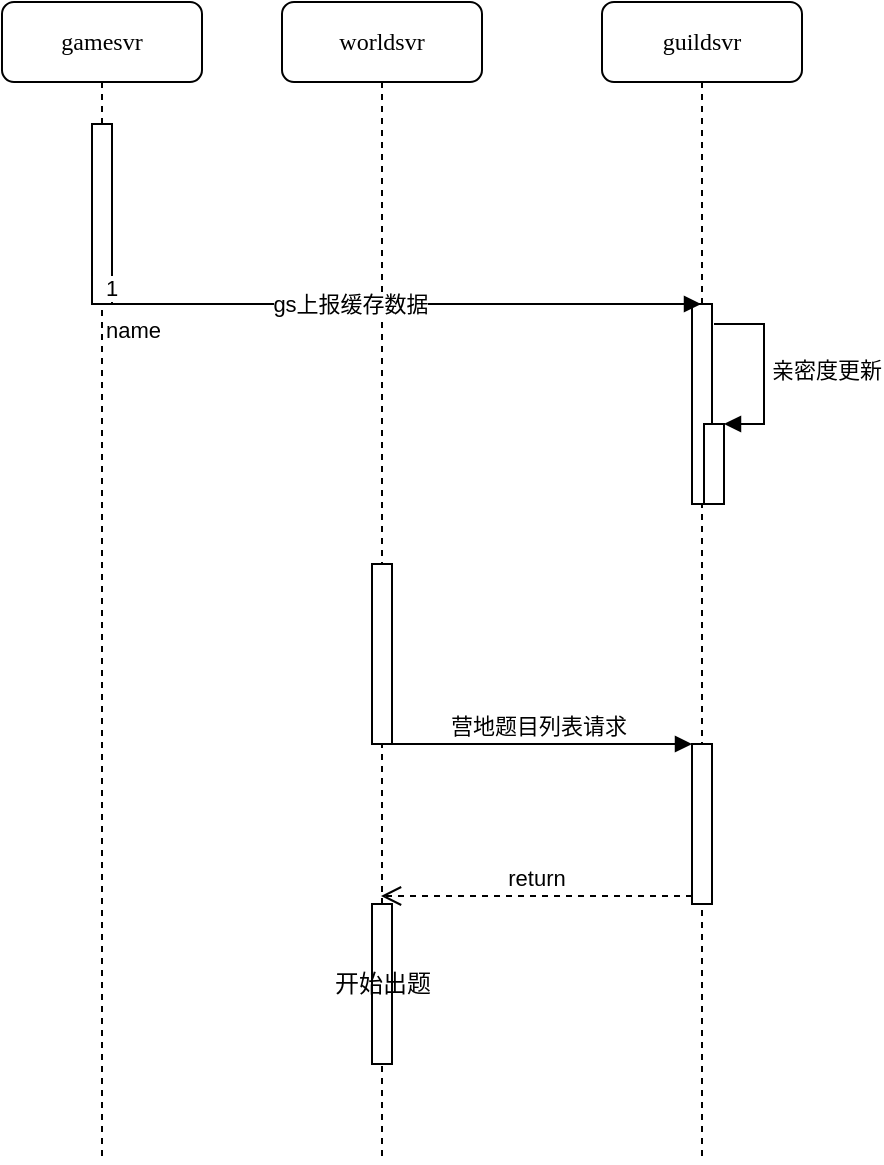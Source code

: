 <mxfile version="13.9.2" type="github">
  <diagram name="Page-1" id="13e1069c-82ec-6db2-03f1-153e76fe0fe0">
    <mxGraphModel dx="2062" dy="1122" grid="1" gridSize="10" guides="1" tooltips="1" connect="1" arrows="1" fold="1" page="1" pageScale="1" pageWidth="1100" pageHeight="850" background="#ffffff" math="0" shadow="0">
      <root>
        <mxCell id="0" />
        <mxCell id="1" parent="0" />
        <mxCell id="7baba1c4bc27f4b0-2" value="worldsvr" style="shape=umlLifeline;perimeter=lifelinePerimeter;whiteSpace=wrap;html=1;container=1;collapsible=0;recursiveResize=0;outlineConnect=0;rounded=1;shadow=0;comic=0;labelBackgroundColor=none;strokeWidth=1;fontFamily=Verdana;fontSize=12;align=center;" parent="1" vertex="1">
          <mxGeometry x="240" y="80" width="100" height="580" as="geometry" />
        </mxCell>
        <mxCell id="aI0ucFePpMLx2uMBPgBm-15" value="" style="html=1;points=[];perimeter=orthogonalPerimeter;" vertex="1" parent="7baba1c4bc27f4b0-2">
          <mxGeometry x="45" y="281" width="10" height="90" as="geometry" />
        </mxCell>
        <mxCell id="aI0ucFePpMLx2uMBPgBm-19" value="开始出题" style="html=1;points=[];perimeter=orthogonalPerimeter;" vertex="1" parent="7baba1c4bc27f4b0-2">
          <mxGeometry x="45" y="451" width="10" height="80" as="geometry" />
        </mxCell>
        <mxCell id="7baba1c4bc27f4b0-3" value="guildsvr" style="shape=umlLifeline;perimeter=lifelinePerimeter;whiteSpace=wrap;html=1;container=1;collapsible=0;recursiveResize=0;outlineConnect=0;rounded=1;shadow=0;comic=0;labelBackgroundColor=none;strokeWidth=1;fontFamily=Verdana;fontSize=12;align=center;" parent="1" vertex="1">
          <mxGeometry x="400" y="80" width="100" height="580" as="geometry" />
        </mxCell>
        <mxCell id="7baba1c4bc27f4b0-13" value="" style="html=1;points=[];perimeter=orthogonalPerimeter;rounded=0;shadow=0;comic=0;labelBackgroundColor=none;strokeWidth=1;fontFamily=Verdana;fontSize=12;align=center;" parent="7baba1c4bc27f4b0-3" vertex="1">
          <mxGeometry x="45" y="151" width="10" height="100" as="geometry" />
        </mxCell>
        <mxCell id="aI0ucFePpMLx2uMBPgBm-13" value="" style="html=1;points=[];perimeter=orthogonalPerimeter;" vertex="1" parent="7baba1c4bc27f4b0-3">
          <mxGeometry x="51" y="211" width="10" height="40" as="geometry" />
        </mxCell>
        <mxCell id="aI0ucFePpMLx2uMBPgBm-14" value="亲密度更新" style="edgeStyle=orthogonalEdgeStyle;html=1;align=left;spacingLeft=2;endArrow=block;rounded=0;entryX=1;entryY=0;" edge="1" target="aI0ucFePpMLx2uMBPgBm-13" parent="7baba1c4bc27f4b0-3">
          <mxGeometry relative="1" as="geometry">
            <mxPoint x="56" y="161" as="sourcePoint" />
            <Array as="points">
              <mxPoint x="56" y="161" />
              <mxPoint x="81" y="161" />
              <mxPoint x="81" y="211" />
            </Array>
          </mxGeometry>
        </mxCell>
        <mxCell id="aI0ucFePpMLx2uMBPgBm-16" value="" style="html=1;points=[];perimeter=orthogonalPerimeter;" vertex="1" parent="7baba1c4bc27f4b0-3">
          <mxGeometry x="45" y="371" width="10" height="80" as="geometry" />
        </mxCell>
        <mxCell id="7baba1c4bc27f4b0-8" value="gamesvr" style="shape=umlLifeline;perimeter=lifelinePerimeter;whiteSpace=wrap;html=1;container=1;collapsible=0;recursiveResize=0;outlineConnect=0;rounded=1;shadow=0;comic=0;labelBackgroundColor=none;strokeWidth=1;fontFamily=Verdana;fontSize=12;align=center;" parent="1" vertex="1">
          <mxGeometry x="100" y="80" width="100" height="580" as="geometry" />
        </mxCell>
        <mxCell id="7baba1c4bc27f4b0-9" value="" style="html=1;points=[];perimeter=orthogonalPerimeter;rounded=0;shadow=0;comic=0;labelBackgroundColor=none;strokeWidth=1;fontFamily=Verdana;fontSize=12;align=center;" parent="7baba1c4bc27f4b0-8" vertex="1">
          <mxGeometry x="45" y="61" width="10" height="90" as="geometry" />
        </mxCell>
        <mxCell id="aI0ucFePpMLx2uMBPgBm-3" value="name" style="endArrow=block;endFill=1;html=1;edgeStyle=orthogonalEdgeStyle;align=left;verticalAlign=top;" edge="1" parent="1">
          <mxGeometry x="-1" relative="1" as="geometry">
            <mxPoint x="149.5" y="231" as="sourcePoint" />
            <mxPoint x="449.5" y="231" as="targetPoint" />
            <Array as="points">
              <mxPoint x="250" y="231" />
              <mxPoint x="250" y="231" />
            </Array>
          </mxGeometry>
        </mxCell>
        <mxCell id="aI0ucFePpMLx2uMBPgBm-4" value="1" style="edgeLabel;resizable=0;html=1;align=left;verticalAlign=bottom;" connectable="0" vertex="1" parent="aI0ucFePpMLx2uMBPgBm-3">
          <mxGeometry x="-1" relative="1" as="geometry" />
        </mxCell>
        <mxCell id="aI0ucFePpMLx2uMBPgBm-5" value="gs上报缓存数据" style="edgeLabel;html=1;align=center;verticalAlign=middle;resizable=0;points=[];" vertex="1" connectable="0" parent="aI0ucFePpMLx2uMBPgBm-3">
          <mxGeometry x="-0.177" relative="1" as="geometry">
            <mxPoint x="1" as="offset" />
          </mxGeometry>
        </mxCell>
        <mxCell id="aI0ucFePpMLx2uMBPgBm-17" value="营地题目列表请求" style="html=1;verticalAlign=bottom;endArrow=block;entryX=0;entryY=0;" edge="1" target="aI0ucFePpMLx2uMBPgBm-16" parent="1">
          <mxGeometry relative="1" as="geometry">
            <mxPoint x="289.5" y="451" as="sourcePoint" />
          </mxGeometry>
        </mxCell>
        <mxCell id="aI0ucFePpMLx2uMBPgBm-18" value="return" style="html=1;verticalAlign=bottom;endArrow=open;dashed=1;endSize=8;exitX=0;exitY=0.95;" edge="1" source="aI0ucFePpMLx2uMBPgBm-16" parent="1">
          <mxGeometry relative="1" as="geometry">
            <mxPoint x="289.5" y="527" as="targetPoint" />
          </mxGeometry>
        </mxCell>
      </root>
    </mxGraphModel>
  </diagram>
</mxfile>
